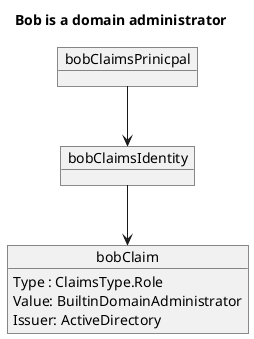 @startuml
Title "Bob is a domain administrator"

object bobClaimsPrinicpal
object bobClaimsIdentity
object bobClaim {
    Type : ClaimsType.Role
    Value: BuiltinDomainAdministrator
    Issuer: ActiveDirectory
}

bobClaimsPrinicpal --> bobClaimsIdentity
bobClaimsIdentity --> bobClaim

@enduml